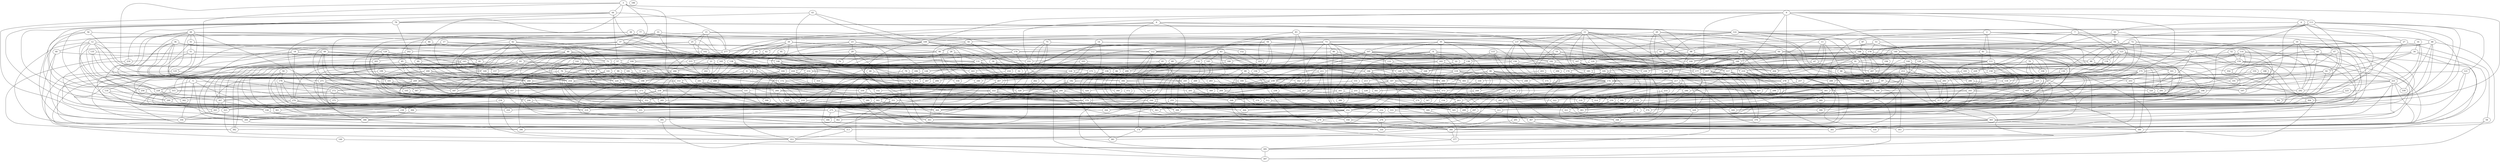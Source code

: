 strict graph "gnp_random_graph(400,0.015)" {
0;
1;
2;
3;
4;
5;
6;
7;
8;
9;
10;
11;
12;
13;
14;
15;
16;
17;
18;
19;
20;
21;
22;
23;
24;
25;
26;
27;
28;
29;
30;
31;
32;
33;
34;
35;
36;
37;
38;
39;
40;
41;
42;
43;
44;
45;
46;
47;
48;
49;
50;
51;
52;
53;
54;
55;
56;
57;
58;
59;
60;
61;
62;
63;
64;
65;
66;
67;
68;
69;
70;
71;
72;
73;
74;
75;
76;
77;
78;
79;
80;
81;
82;
83;
84;
85;
86;
87;
88;
89;
90;
91;
92;
93;
94;
95;
96;
97;
98;
99;
100;
101;
102;
103;
104;
105;
106;
107;
108;
109;
110;
111;
112;
113;
114;
115;
116;
117;
118;
119;
120;
121;
122;
123;
124;
125;
126;
127;
128;
129;
130;
131;
132;
133;
134;
135;
136;
137;
138;
139;
140;
141;
142;
143;
144;
145;
146;
147;
148;
149;
150;
151;
152;
153;
154;
155;
156;
157;
158;
159;
160;
161;
162;
163;
164;
165;
166;
167;
168;
169;
170;
171;
172;
173;
174;
175;
176;
177;
178;
179;
180;
181;
182;
183;
184;
185;
186;
187;
188;
189;
190;
191;
192;
193;
194;
195;
196;
197;
198;
199;
200;
201;
202;
203;
204;
205;
206;
207;
208;
209;
210;
211;
212;
213;
214;
215;
216;
217;
218;
219;
220;
221;
222;
223;
224;
225;
226;
227;
228;
229;
230;
231;
232;
233;
234;
235;
236;
237;
238;
239;
240;
241;
242;
243;
244;
245;
246;
247;
248;
249;
250;
251;
252;
253;
254;
255;
256;
257;
258;
259;
260;
261;
262;
263;
264;
265;
266;
267;
268;
269;
270;
271;
272;
273;
274;
275;
276;
277;
278;
279;
280;
281;
282;
283;
284;
285;
286;
287;
288;
289;
290;
291;
292;
293;
294;
295;
296;
297;
298;
299;
300;
301;
302;
303;
304;
305;
306;
307;
308;
309;
310;
311;
312;
313;
314;
315;
316;
317;
318;
319;
320;
321;
322;
323;
324;
325;
326;
327;
328;
329;
330;
331;
332;
333;
334;
335;
336;
337;
338;
339;
340;
341;
342;
343;
344;
345;
346;
347;
348;
349;
350;
351;
352;
353;
354;
355;
356;
357;
358;
359;
360;
361;
362;
363;
364;
365;
366;
367;
368;
369;
370;
371;
372;
373;
374;
375;
376;
377;
378;
379;
380;
381;
382;
383;
384;
385;
386;
387;
388;
389;
390;
391;
392;
393;
394;
395;
396;
397;
398;
399;
0 -- 240  [is_available=True, prob="0.794808692614"];
0 -- 358  [is_available=True, prob="0.0218133824962"];
0 -- 271  [is_available=True, prob="0.798830212995"];
1 -- 201  [is_available=True, prob="0.64558582185"];
1 -- 279  [is_available=True, prob="0.438557141359"];
2 -- 288  [is_available=True, prob="0.981390509626"];
2 -- 392  [is_available=True, prob="0.817209939788"];
2 -- 73  [is_available=True, prob="0.371901511238"];
2 -- 111  [is_available=True, prob="0.692819208801"];
2 -- 81  [is_available=True, prob="0.897861365546"];
2 -- 317  [is_available=True, prob="0.713468125554"];
3 -- 37  [is_available=True, prob="0.496713909638"];
3 -- 44  [is_available=True, prob="0.0625056408109"];
3 -- 338  [is_available=True, prob="1.0"];
3 -- 245  [is_available=True, prob="0.512390834211"];
3 -- 345  [is_available=True, prob="0.777712663811"];
3 -- 157  [is_available=True, prob="0.327478332822"];
3 -- 69  [is_available=True, prob="0.413875721484"];
4 -- 55  [is_available=True, prob="0.731881093811"];
4 -- 27  [is_available=True, prob="0.669878632969"];
4 -- 289  [is_available=True, prob="0.490569804737"];
4 -- 190  [is_available=True, prob="0.503058426283"];
4 -- 47  [is_available=True, prob="0.0718467881399"];
5 -- 356  [is_available=True, prob="0.960896922839"];
5 -- 228  [is_available=True, prob="0.616896548302"];
5 -- 309  [is_available=True, prob="0.778321030008"];
5 -- 246  [is_available=True, prob="0.794328524714"];
5 -- 361  [is_available=True, prob="0.356565409929"];
6 -- 169  [is_available=True, prob="0.91607561648"];
6 -- 299  [is_available=True, prob="0.0773139108388"];
6 -- 179  [is_available=True, prob="0.948729728528"];
6 -- 340  [is_available=True, prob="1.0"];
6 -- 277  [is_available=True, prob="1.0"];
6 -- 122  [is_available=True, prob="0.546387349477"];
7 -- 235  [is_available=True, prob="0.864935985801"];
7 -- 229  [is_available=True, prob="0.817320360723"];
7 -- 299  [is_available=True, prob="0.224012751811"];
7 -- 174  [is_available=True, prob="1.0"];
7 -- 48  [is_available=True, prob="0.717847514398"];
7 -- 119  [is_available=True, prob="0.850108364609"];
8 -- 192  [is_available=True, prob="0.1622333092"];
8 -- 295  [is_available=True, prob="0.10511505283"];
8 -- 297  [is_available=True, prob="0.926151618993"];
8 -- 22  [is_available=True, prob="0.668805985235"];
8 -- 151  [is_available=True, prob="1.0"];
8 -- 249  [is_available=True, prob="0.983171248914"];
8 -- 126  [is_available=True, prob="0.804588068648"];
9 -- 128  [is_available=True, prob="1.0"];
9 -- 257  [is_available=True, prob="1.0"];
9 -- 231  [is_available=True, prob="0.660960210509"];
9 -- 109  [is_available=True, prob="1.0"];
9 -- 175  [is_available=True, prob="0.271612045134"];
9 -- 113  [is_available=True, prob="0.584831039406"];
9 -- 117  [is_available=True, prob="1.0"];
9 -- 217  [is_available=True, prob="1.0"];
9 -- 282  [is_available=True, prob="1.0"];
10 -- 65  [is_available=True, prob="0.49848317318"];
10 -- 354  [is_available=True, prob="0.8863637614"];
10 -- 292  [is_available=True, prob="0.776528303521"];
10 -- 197  [is_available=True, prob="0.56287016295"];
10 -- 134  [is_available=True, prob="0.671187096522"];
10 -- 335  [is_available=True, prob="1.0"];
11 -- 98  [is_available=True, prob="0.879317249582"];
11 -- 227  [is_available=True, prob="0.422360695702"];
11 -- 230  [is_available=True, prob="0.992177959535"];
11 -- 137  [is_available=True, prob="0.206921776068"];
11 -- 267  [is_available=True, prob="0.0665722013624"];
11 -- 204  [is_available=True, prob="0.89006834856"];
11 -- 305  [is_available=True, prob="0.510178269582"];
11 -- 233  [is_available=True, prob="0.233194016786"];
11 -- 185  [is_available=True, prob="0.085507483339"];
11 -- 318  [is_available=True, prob="1.0"];
11 -- 319  [is_available=True, prob="0.970380128192"];
12 -- 256  [is_available=True, prob="0.00215612611674"];
12 -- 228  [is_available=True, prob="0.476891193044"];
12 -- 40  [is_available=True, prob="1.0"];
12 -- 108  [is_available=True, prob="0.589506871208"];
12 -- 271  [is_available=True, prob="0.280276326894"];
12 -- 82  [is_available=True, prob="0.0549506375662"];
12 -- 340  [is_available=True, prob="0.448212597094"];
12 -- 313  [is_available=True, prob="0.925399678579"];
13 -- 305  [is_available=True, prob="1.0"];
13 -- 98  [is_available=True, prob="0.871395401129"];
13 -- 67  [is_available=True, prob="0.0912828807438"];
13 -- 284  [is_available=True, prob="0.881768750338"];
13 -- 86  [is_available=True, prob="0.727147393578"];
14 -- 178  [is_available=True, prob="0.83120001048"];
14 -- 334  [is_available=True, prob="1.0"];
14 -- 124  [is_available=True, prob="0.218960939739"];
14 -- 133  [is_available=True, prob="0.897255216313"];
14 -- 182  [is_available=True, prob="0.823421488483"];
15 -- 164  [is_available=True, prob="1.0"];
15 -- 170  [is_available=True, prob="0.340855806455"];
15 -- 50  [is_available=True, prob="0.943948840455"];
15 -- 117  [is_available=True, prob="0.676630021107"];
15 -- 25  [is_available=True, prob="0.054623087585"];
15 -- 341  [is_available=True, prob="1.0"];
16 -- 34  [is_available=True, prob="0.325965157569"];
16 -- 339  [is_available=True, prob="0.366785633753"];
16 -- 140  [is_available=True, prob="1.0"];
16 -- 221  [is_available=True, prob="0.351678428836"];
17 -- 153  [is_available=True, prob="0.386765175053"];
17 -- 18  [is_available=True, prob="1.0"];
17 -- 196  [is_available=True, prob="0.0316234337929"];
17 -- 309  [is_available=True, prob="0.57796495897"];
18 -- 229  [is_available=True, prob="0.558153978697"];
18 -- 270  [is_available=True, prob="1.0"];
18 -- 82  [is_available=True, prob="0.0592228624151"];
18 -- 218  [is_available=True, prob="0.861907363424"];
18 -- 350  [is_available=True, prob="1.0"];
19 -- 192  [is_available=True, prob="1.0"];
19 -- 329  [is_available=True, prob="0.881640133162"];
19 -- 117  [is_available=True, prob="0.861275950818"];
19 -- 119  [is_available=True, prob="0.777293884322"];
19 -- 57  [is_available=True, prob="0.75870613409"];
19 -- 253  [is_available=True, prob="0.551537340269"];
20 -- 100  [is_available=True, prob="0.687139216041"];
20 -- 326  [is_available=True, prob="0.300088247016"];
20 -- 171  [is_available=True, prob="0.977431881065"];
20 -- 333  [is_available=True, prob="1.0"];
20 -- 50  [is_available=True, prob="0.907421404039"];
20 -- 281  [is_available=True, prob="1.0"];
21 -- 163  [is_available=True, prob="0.888336379826"];
21 -- 331  [is_available=True, prob="0.450538182667"];
21 -- 239  [is_available=True, prob="0.795214915248"];
21 -- 369  [is_available=True, prob="0.733190138964"];
21 -- 242  [is_available=True, prob="1.0"];
21 -- 189  [is_available=True, prob="1.0"];
22 -- 147  [is_available=True, prob="0.893494941809"];
22 -- 119  [is_available=True, prob="0.24810523374"];
23 -- 266  [is_available=True, prob="1.0"];
23 -- 164  [is_available=True, prob="1.0"];
23 -- 29  [is_available=True, prob="0.147324355502"];
23 -- 126  [is_available=True, prob="0.30323300208"];
23 -- 263  [is_available=True, prob="0.196886203616"];
24 -- 166  [is_available=True, prob="0.647398649821"];
24 -- 263  [is_available=True, prob="0.962432365897"];
24 -- 71  [is_available=True, prob="0.574867545865"];
24 -- 365  [is_available=True, prob="1.0"];
24 -- 111  [is_available=True, prob="0.362612702668"];
24 -- 177  [is_available=True, prob="0.220285018686"];
24 -- 124  [is_available=True, prob="0.942852834207"];
24 -- 350  [is_available=True, prob="0.18802016535"];
25 -- 202  [is_available=True, prob="1.0"];
25 -- 179  [is_available=True, prob="0.813369475364"];
25 -- 244  [is_available=True, prob="0.0615808133076"];
25 -- 102  [is_available=True, prob="0.283680305121"];
26 -- 352  [is_available=True, prob="0.395385594249"];
26 -- 290  [is_available=True, prob="0.862344126257"];
26 -- 228  [is_available=True, prob="0.0673571353532"];
26 -- 328  [is_available=True, prob="0.310386283522"];
26 -- 209  [is_available=True, prob="0.463495292128"];
26 -- 146  [is_available=True, prob="1.0"];
26 -- 116  [is_available=True, prob="0.643133516"];
26 -- 214  [is_available=True, prob="1.0"];
26 -- 31  [is_available=True, prob="0.245645381405"];
27 -- 64  [is_available=True, prob="0.815396032172"];
27 -- 358  [is_available=True, prob="0.642491004126"];
27 -- 359  [is_available=True, prob="0.334696516237"];
27 -- 58  [is_available=True, prob="0.224610947125"];
27 -- 379  [is_available=True, prob="0.913727619654"];
28 -- 258  [is_available=True, prob="0.252845604483"];
28 -- 131  [is_available=True, prob="1.0"];
28 -- 69  [is_available=True, prob="0.35908750524"];
28 -- 398  [is_available=True, prob="0.630007389902"];
28 -- 210  [is_available=True, prob="0.783712814526"];
28 -- 317  [is_available=True, prob="0.517156798705"];
29 -- 74  [is_available=True, prob="0.715858619981"];
29 -- 300  [is_available=True, prob="0.277781220528"];
29 -- 367  [is_available=True, prob="0.642219891367"];
29 -- 245  [is_available=True, prob="0.243855930299"];
29 -- 143  [is_available=True, prob="0.872336668452"];
30 -- 32  [is_available=True, prob="0.069027814298"];
30 -- 216  [is_available=True, prob="1.0"];
30 -- 173  [is_available=True, prob="1.0"];
30 -- 263  [is_available=True, prob="0.475629037296"];
31 -- 49  [is_available=True, prob="0.0770351005864"];
31 -- 51  [is_available=True, prob="0.531266247709"];
31 -- 187  [is_available=True, prob="0.769842000328"];
33 -- 73  [is_available=True, prob="0.886507103741"];
33 -- 331  [is_available=True, prob="0.122512039746"];
33 -- 252  [is_available=True, prob="1.0"];
33 -- 254  [is_available=True, prob="0.130659187891"];
33 -- 305  [is_available=True, prob="0.393844342446"];
34 -- 67  [is_available=True, prob="1.0"];
34 -- 92  [is_available=True, prob="0.619645609653"];
34 -- 110  [is_available=True, prob="0.734126924666"];
34 -- 393  [is_available=True, prob="0.132548644594"];
34 -- 316  [is_available=True, prob="0.554446201641"];
35 -- 170  [is_available=True, prob="0.51246501768"];
35 -- 107  [is_available=True, prob="0.923817993288"];
35 -- 177  [is_available=True, prob="0.902218765077"];
35 -- 147  [is_available=True, prob="0.62965809577"];
35 -- 277  [is_available=True, prob="0.797459560087"];
35 -- 183  [is_available=True, prob="1.0"];
35 -- 379  [is_available=True, prob="0.153815381527"];
35 -- 156  [is_available=True, prob="0.420197179745"];
35 -- 287  [is_available=True, prob="0.651087881184"];
36 -- 129  [is_available=True, prob="0.687475222464"];
36 -- 324  [is_available=True, prob="0.951170628778"];
36 -- 101  [is_available=True, prob="1.0"];
36 -- 231  [is_available=True, prob="1.0"];
36 -- 264  [is_available=True, prob="0.301449131537"];
36 -- 71  [is_available=True, prob="0.766086796364"];
36 -- 340  [is_available=True, prob="0.0566341837807"];
36 -- 375  [is_available=True, prob="0.239638521347"];
36 -- 189  [is_available=True, prob="0.491505509741"];
37 -- 66  [is_available=True, prob="0.31013538501"];
37 -- 327  [is_available=True, prob="0.709440530917"];
37 -- 112  [is_available=True, prob="0.122608037565"];
37 -- 211  [is_available=True, prob="0.869002589507"];
37 -- 187  [is_available=True, prob="0.408076413053"];
37 -- 254  [is_available=True, prob="0.635447042392"];
38 -- 359  [is_available=True, prob="1.0"];
38 -- 307  [is_available=True, prob="0.994905968883"];
38 -- 100  [is_available=True, prob="0.521917984363"];
38 -- 109  [is_available=True, prob="0.137564081206"];
38 -- 277  [is_available=True, prob="1.0"];
39 -- 45  [is_available=True, prob="0.074957107824"];
39 -- 270  [is_available=True, prob="0.229855127896"];
39 -- 303  [is_available=True, prob="0.723215812367"];
39 -- 373  [is_available=True, prob="0.923109361073"];
39 -- 152  [is_available=True, prob="0.858779450836"];
39 -- 90  [is_available=True, prob="0.506895778976"];
39 -- 62  [is_available=True, prob="1.0"];
40 -- 356  [is_available=True, prob="0.20195164765"];
40 -- 396  [is_available=True, prob="0.214344331404"];
40 -- 143  [is_available=True, prob="0.095467866214"];
41 -- 66  [is_available=True, prob="0.556756798571"];
41 -- 91  [is_available=True, prob="0.694627908265"];
41 -- 100  [is_available=True, prob="0.641176537545"];
41 -- 158  [is_available=True, prob="1.0"];
42 -- 64  [is_available=True, prob="1.0"];
42 -- 271  [is_available=True, prob="0.68076448759"];
42 -- 82  [is_available=True, prob="0.581334597468"];
42 -- 378  [is_available=True, prob="0.208994621001"];
42 -- 284  [is_available=True, prob="0.00849514838451"];
42 -- 126  [is_available=True, prob="0.759293989993"];
43 -- 222  [is_available=True, prob="0.691182872015"];
43 -- 109  [is_available=True, prob="1.0"];
43 -- 78  [is_available=True, prob="0.944812009434"];
43 -- 119  [is_available=True, prob="0.363402096393"];
44 -- 299  [is_available=True, prob="0.760774280225"];
44 -- 78  [is_available=True, prob="1.0"];
44 -- 277  [is_available=True, prob="0.617679002864"];
44 -- 57  [is_available=True, prob="0.716180185751"];
44 -- 218  [is_available=True, prob="0.660843161784"];
44 -- 309  [is_available=True, prob="0.82896007209"];
45 -- 67  [is_available=True, prob="0.828162536971"];
45 -- 388  [is_available=True, prob="0.902655654636"];
45 -- 104  [is_available=True, prob="0.893073204708"];
45 -- 207  [is_available=True, prob="0.339550334604"];
45 -- 209  [is_available=True, prob="0.623120262624"];
45 -- 355  [is_available=True, prob="0.642106875847"];
46 -- 192  [is_available=True, prob="1.0"];
46 -- 323  [is_available=True, prob="0.431824646572"];
46 -- 388  [is_available=True, prob="0.725896260499"];
46 -- 230  [is_available=True, prob="1.0"];
46 -- 295  [is_available=True, prob="0.112085981539"];
46 -- 71  [is_available=True, prob="1.0"];
46 -- 142  [is_available=True, prob="1.0"];
46 -- 307  [is_available=True, prob="0.235618767723"];
46 -- 302  [is_available=True, prob="0.229407546822"];
46 -- 93  [is_available=True, prob="0.406063064347"];
47 -- 92  [is_available=True, prob="0.326647023493"];
47 -- 378  [is_available=True, prob="0.0153397305876"];
47 -- 131  [is_available=True, prob="1.0"];
47 -- 394  [is_available=True, prob="0.311590445197"];
48 -- 64  [is_available=True, prob="1.0"];
48 -- 225  [is_available=True, prob="0.638332518356"];
48 -- 386  [is_available=True, prob="0.367887058491"];
48 -- 232  [is_available=True, prob="0.863256745984"];
48 -- 392  [is_available=True, prob="0.176701462182"];
48 -- 249  [is_available=True, prob="0.021358651511"];
49 -- 101  [is_available=True, prob="0.0809569156853"];
49 -- 167  [is_available=True, prob="1.0"];
49 -- 169  [is_available=True, prob="0.816862104396"];
49 -- 177  [is_available=True, prob="0.324834430539"];
49 -- 371  [is_available=True, prob="1.0"];
49 -- 281  [is_available=True, prob="0.640304253337"];
49 -- 314  [is_available=True, prob="1.0"];
49 -- 315  [is_available=True, prob="0.957755773082"];
50 -- 328  [is_available=True, prob="1.0"];
50 -- 279  [is_available=True, prob="1.0"];
50 -- 90  [is_available=True, prob="0.0755357810644"];
50 -- 319  [is_available=True, prob="0.0698004461614"];
51 -- 71  [is_available=True, prob="1.0"];
51 -- 296  [is_available=True, prob="1.0"];
51 -- 169  [is_available=True, prob="0.642351032475"];
51 -- 125  [is_available=True, prob="0.702440306751"];
51 -- 221  [is_available=True, prob="0.709905230916"];
51 -- 382  [is_available=True, prob="0.318994025161"];
52 -- 352  [is_available=True, prob="1.0"];
52 -- 210  [is_available=True, prob="0.998655617424"];
52 -- 159  [is_available=True, prob="0.786408435135"];
53 -- 320  [is_available=True, prob="1.0"];
53 -- 291  [is_available=True, prob="1.0"];
53 -- 196  [is_available=True, prob="1.0"];
53 -- 363  [is_available=True, prob="1.0"];
53 -- 112  [is_available=True, prob="0.801800238483"];
53 -- 178  [is_available=True, prob="0.469044082905"];
54 -- 112  [is_available=True, prob="0.221252780113"];
54 -- 216  [is_available=True, prob="1.0"];
54 -- 354  [is_available=True, prob="0.993473498015"];
54 -- 228  [is_available=True, prob="0.759433724601"];
54 -- 182  [is_available=True, prob="0.786800436784"];
55 -- 229  [is_available=True, prob="0.17476603184"];
55 -- 94  [is_available=True, prob="1.0"];
55 -- 293  [is_available=True, prob="0.817812541313"];
56 -- 137  [is_available=True, prob="0.717126082993"];
56 -- 307  [is_available=True, prob="0.571270808923"];
56 -- 268  [is_available=True, prob="0.868331410387"];
56 -- 356  [is_available=True, prob="1.0"];
57 -- 224  [is_available=True, prob="1.0"];
57 -- 230  [is_available=True, prob="0.966453154755"];
57 -- 76  [is_available=True, prob="0.137797226446"];
57 -- 369  [is_available=True, prob="0.146030077954"];
57 -- 344  [is_available=True, prob="0.669443738812"];
58 -- 393  [is_available=True, prob="1.0"];
58 -- 397  [is_available=True, prob="0.829171467702"];
59 -- 176  [is_available=True, prob="0.695115916801"];
59 -- 363  [is_available=True, prob="0.406111749814"];
59 -- 343  [is_available=True, prob="0.707894285919"];
60 -- 299  [is_available=True, prob="0.108914039805"];
60 -- 66  [is_available=True, prob="1.0"];
60 -- 147  [is_available=True, prob="1.0"];
60 -- 163  [is_available=True, prob="0.374644788783"];
60 -- 337  [is_available=True, prob="0.0400823435874"];
61 -- 312  [is_available=True, prob="0.992666419464"];
61 -- 337  [is_available=True, prob="1.0"];
61 -- 164  [is_available=True, prob="0.845238138008"];
61 -- 141  [is_available=True, prob="0.285212796617"];
61 -- 367  [is_available=True, prob="1.0"];
62 -- 266  [is_available=True, prob="0.00779947001722"];
62 -- 215  [is_available=True, prob="0.241579869187"];
63 -- 132  [is_available=True, prob="0.526212348569"];
63 -- 305  [is_available=True, prob="0.33383063571"];
63 -- 196  [is_available=True, prob="0.913253995943"];
63 -- 175  [is_available=True, prob="0.166891183415"];
63 -- 145  [is_available=True, prob="0.503048738707"];
63 -- 245  [is_available=True, prob="0.958983338812"];
63 -- 89  [is_available=True, prob="1.0"];
64 -- 192  [is_available=True, prob="1.0"];
64 -- 336  [is_available=True, prob="0.1965751088"];
64 -- 100  [is_available=True, prob="1.0"];
64 -- 136  [is_available=True, prob="0.877127832557"];
64 -- 204  [is_available=True, prob="0.148408520093"];
64 -- 118  [is_available=True, prob="0.920850011002"];
65 -- 390  [is_available=True, prob="0.709492932938"];
65 -- 301  [is_available=True, prob="0.321099896063"];
65 -- 351  [is_available=True, prob="1.0"];
65 -- 91  [is_available=True, prob="0.592003010613"];
65 -- 383  [is_available=True, prob="0.985862707203"];
66 -- 324  [is_available=True, prob="0.507085585709"];
67 -- 204  [is_available=True, prob="1.0"];
67 -- 86  [is_available=True, prob="0.127072914098"];
68 -- 306  [is_available=True, prob="0.668452463696"];
68 -- 362  [is_available=True, prob="0.859889780317"];
69 -- 328  [is_available=True, prob="0.419798373392"];
69 -- 190  [is_available=True, prob="0.889548350036"];
70 -- 197  [is_available=True, prob="0.542140019503"];
70 -- 336  [is_available=True, prob="0.0046922869752"];
70 -- 210  [is_available=True, prob="0.435738305478"];
70 -- 147  [is_available=True, prob="0.8693110542"];
70 -- 276  [is_available=True, prob="1.0"];
70 -- 311  [is_available=True, prob="0.83263371457"];
71 -- 141  [is_available=True, prob="0.387873925633"];
71 -- 338  [is_available=True, prob="0.80945481102"];
71 -- 148  [is_available=True, prob="0.378388538918"];
71 -- 245  [is_available=True, prob="0.957131504808"];
72 -- 292  [is_available=True, prob="0.908479866243"];
72 -- 230  [is_available=True, prob="1.0"];
72 -- 367  [is_available=True, prob="0.120112213399"];
72 -- 211  [is_available=True, prob="1.0"];
72 -- 278  [is_available=True, prob="0.637364920116"];
72 -- 88  [is_available=True, prob="1.0"];
72 -- 127  [is_available=True, prob="1.0"];
73 -- 133  [is_available=True, prob="0.987551868115"];
73 -- 166  [is_available=True, prob="0.48796979204"];
73 -- 289  [is_available=True, prob="0.395562475568"];
73 -- 80  [is_available=True, prob="0.864018753253"];
73 -- 371  [is_available=True, prob="1.0"];
73 -- 277  [is_available=True, prob="0.779781722574"];
73 -- 184  [is_available=True, prob="0.771279032786"];
73 -- 358  [is_available=True, prob="0.798836689234"];
73 -- 285  [is_available=True, prob="1.0"];
75 -- 231  [is_available=True, prob="0.530571328057"];
75 -- 334  [is_available=True, prob="1.0"];
75 -- 305  [is_available=True, prob="1.0"];
75 -- 338  [is_available=True, prob="0.916700811894"];
75 -- 90  [is_available=True, prob="0.468994053758"];
75 -- 126  [is_available=True, prob="0.948472157745"];
76 -- 187  [is_available=True, prob="0.78063209363"];
76 -- 198  [is_available=True, prob="0.378842531636"];
76 -- 110  [is_available=True, prob="0.908290383397"];
76 -- 238  [is_available=True, prob="0.148657438448"];
77 -- 134  [is_available=True, prob="0.919828755881"];
77 -- 392  [is_available=True, prob="0.0358624772321"];
77 -- 137  [is_available=True, prob="1.0"];
77 -- 209  [is_available=True, prob="1.0"];
77 -- 85  [is_available=True, prob="0.242196117982"];
77 -- 220  [is_available=True, prob="1.0"];
78 -- 256  [is_available=True, prob="0.703080006638"];
78 -- 98  [is_available=True, prob="1.0"];
78 -- 388  [is_available=True, prob="0.0525776545477"];
78 -- 202  [is_available=True, prob="0.62247625722"];
78 -- 290  [is_available=True, prob="1.0"];
78 -- 311  [is_available=True, prob="0.744856610459"];
78 -- 122  [is_available=True, prob="1.0"];
79 -- 248  [is_available=True, prob="0.867869176684"];
79 -- 147  [is_available=True, prob="1.0"];
79 -- 219  [is_available=True, prob="1.0"];
79 -- 295  [is_available=True, prob="0.303671342305"];
80 -- 368  [is_available=True, prob="0.945799421858"];
80 -- 146  [is_available=True, prob="1.0"];
80 -- 394  [is_available=True, prob="0.3964817502"];
80 -- 367  [is_available=True, prob="0.603682628414"];
81 -- 88  [is_available=True, prob="0.517185057948"];
81 -- 269  [is_available=True, prob="0.905391603348"];
81 -- 126  [is_available=True, prob="0.826991975012"];
81 -- 399  [is_available=True, prob="0.135109759102"];
82 -- 195  [is_available=True, prob="0.883671952117"];
82 -- 307  [is_available=True, prob="1.0"];
82 -- 284  [is_available=True, prob="1.0"];
82 -- 254  [is_available=True, prob="1.0"];
83 -- 394  [is_available=True, prob="1.0"];
83 -- 204  [is_available=True, prob="1.0"];
83 -- 109  [is_available=True, prob="1.0"];
83 -- 207  [is_available=True, prob="0.941667214158"];
83 -- 150  [is_available=True, prob="0.494733339989"];
83 -- 346  [is_available=True, prob="0.861282820308"];
84 -- 277  [is_available=True, prob="0.327825870423"];
84 -- 238  [is_available=True, prob="1.0"];
85 -- 268  [is_available=True, prob="0.643450302067"];
85 -- 369  [is_available=True, prob="1.0"];
85 -- 370  [is_available=True, prob="0.729423611033"];
85 -- 341  [is_available=True, prob="0.901959358923"];
85 -- 184  [is_available=True, prob="0.724137869974"];
86 -- 97  [is_available=True, prob="0.469187563883"];
86 -- 367  [is_available=True, prob="0.625065914117"];
86 -- 244  [is_available=True, prob="0.94426535895"];
86 -- 281  [is_available=True, prob="0.878391041091"];
86 -- 253  [is_available=True, prob="1.0"];
87 -- 360  [is_available=True, prob="0.769514014221"];
87 -- 106  [is_available=True, prob="0.163846212671"];
88 -- 314  [is_available=True, prob="1.0"];
88 -- 354  [is_available=True, prob="1.0"];
88 -- 230  [is_available=True, prob="0.62821135542"];
89 -- 369  [is_available=True, prob="0.476992486187"];
89 -- 162  [is_available=True, prob="0.869135385384"];
89 -- 364  [is_available=True, prob="0.435834971079"];
89 -- 341  [is_available=True, prob="0.688340503967"];
90 -- 391  [is_available=True, prob="1.0"];
90 -- 198  [is_available=True, prob="0.687067118367"];
90 -- 167  [is_available=True, prob="0.401892957007"];
90 -- 265  [is_available=True, prob="1.0"];
90 -- 222  [is_available=True, prob="0.626054583048"];
91 -- 326  [is_available=True, prob="0.386985235945"];
91 -- 353  [is_available=True, prob="0.551208598258"];
91 -- 365  [is_available=True, prob="1.0"];
91 -- 309  [is_available=True, prob="0.809004838643"];
91 -- 185  [is_available=True, prob="0.138550883238"];
91 -- 249  [is_available=True, prob="0.306135471085"];
91 -- 348  [is_available=True, prob="0.3022996069"];
92 -- 191  [is_available=True, prob="0.116578723136"];
92 -- 308  [is_available=True, prob="0.809935645767"];
92 -- 118  [is_available=True, prob="1.0"];
93 -- 393  [is_available=True, prob="1.0"];
93 -- 289  [is_available=True, prob="0.417138897385"];
93 -- 169  [is_available=True, prob="1.0"];
93 -- 306  [is_available=True, prob="0.45829635703"];
93 -- 382  [is_available=True, prob="0.0148297910111"];
93 -- 361  [is_available=True, prob="0.741527878156"];
93 -- 378  [is_available=True, prob="1.0"];
93 -- 124  [is_available=True, prob="0.863307986667"];
93 -- 126  [is_available=True, prob="1.0"];
94 -- 100  [is_available=True, prob="1.0"];
94 -- 388  [is_available=True, prob="0.866851312995"];
94 -- 178  [is_available=True, prob="0.845899570876"];
94 -- 345  [is_available=True, prob="0.405947943508"];
94 -- 158  [is_available=True, prob="0.489941456324"];
95 -- 165  [is_available=True, prob="0.88496890858"];
95 -- 293  [is_available=True, prob="0.0731100581902"];
96 -- 162  [is_available=True, prob="0.49354503323"];
96 -- 295  [is_available=True, prob="0.556054129779"];
96 -- 298  [is_available=True, prob="0.800481844452"];
96 -- 171  [is_available=True, prob="0.284942649583"];
96 -- 370  [is_available=True, prob="0.99704081222"];
96 -- 174  [is_available=True, prob="0.0435750775003"];
96 -- 274  [is_available=True, prob="0.907051038524"];
96 -- 252  [is_available=True, prob="1.0"];
96 -- 383  [is_available=True, prob="0.773056018966"];
97 -- 369  [is_available=True, prob="1.0"];
97 -- 250  [is_available=True, prob="1.0"];
97 -- 187  [is_available=True, prob="0.0740244537694"];
97 -- 197  [is_available=True, prob="0.0653985578649"];
98 -- 166  [is_available=True, prob="0.727725092178"];
98 -- 120  [is_available=True, prob="1.0"];
98 -- 217  [is_available=True, prob="1.0"];
99 -- 335  [is_available=True, prob="1.0"];
99 -- 371  [is_available=True, prob="0.0792780764942"];
99 -- 258  [is_available=True, prob="0.363339311359"];
99 -- 267  [is_available=True, prob="1.0"];
99 -- 207  [is_available=True, prob="0.496726035134"];
100 -- 322  [is_available=True, prob="0.338024478936"];
101 -- 251  [is_available=True, prob="0.146820238314"];
101 -- 387  [is_available=True, prob="1.0"];
101 -- 105  [is_available=True, prob="0.92085012917"];
102 -- 136  [is_available=True, prob="1.0"];
102 -- 131  [is_available=True, prob="0.518316865001"];
102 -- 259  [is_available=True, prob="0.895766080194"];
103 -- 288  [is_available=True, prob="0.937923631295"];
103 -- 307  [is_available=True, prob="0.554364704349"];
103 -- 139  [is_available=True, prob="0.953617381148"];
103 -- 108  [is_available=True, prob="1.0"];
103 -- 369  [is_available=True, prob="1.0"];
104 -- 258  [is_available=True, prob="0.29286633064"];
104 -- 204  [is_available=True, prob="0.101199063441"];
104 -- 275  [is_available=True, prob="0.916202047354"];
104 -- 279  [is_available=True, prob="1.0"];
104 -- 222  [is_available=True, prob="1.0"];
105 -- 259  [is_available=True, prob="0.28853869918"];
106 -- 166  [is_available=True, prob="1.0"];
106 -- 167  [is_available=True, prob="0.428734429524"];
106 -- 266  [is_available=True, prob="0.414938112649"];
106 -- 111  [is_available=True, prob="0.435398183823"];
106 -- 148  [is_available=True, prob="1.0"];
106 -- 245  [is_available=True, prob="0.709216116076"];
106 -- 246  [is_available=True, prob="0.781991554447"];
106 -- 287  [is_available=True, prob="1.0"];
107 -- 160  [is_available=True, prob="0.0769583361244"];
107 -- 261  [is_available=True, prob="0.797661867055"];
107 -- 168  [is_available=True, prob="1.0"];
107 -- 210  [is_available=True, prob="0.853646473789"];
107 -- 342  [is_available=True, prob="0.678305720416"];
107 -- 119  [is_available=True, prob="0.881462926961"];
107 -- 156  [is_available=True, prob="1.0"];
107 -- 357  [is_available=True, prob="0.30231777863"];
108 -- 198  [is_available=True, prob="0.397745635424"];
108 -- 337  [is_available=True, prob="1.0"];
108 -- 272  [is_available=True, prob="0.215576212004"];
108 -- 305  [is_available=True, prob="0.382120814916"];
108 -- 118  [is_available=True, prob="0.176327055285"];
109 -- 179  [is_available=True, prob="0.127250859689"];
109 -- 172  [is_available=True, prob="0.484709881457"];
109 -- 366  [is_available=True, prob="0.554476175389"];
109 -- 112  [is_available=True, prob="0.769266749786"];
109 -- 216  [is_available=True, prob="1.0"];
109 -- 157  [is_available=True, prob="0.215523386056"];
110 -- 364  [is_available=True, prob="1.0"];
110 -- 154  [is_available=True, prob="1.0"];
110 -- 285  [is_available=True, prob="0.701536636789"];
111 -- 263  [is_available=True, prob="0.659483551331"];
111 -- 232  [is_available=True, prob="0.912177238764"];
111 -- 204  [is_available=True, prob="0.920042707184"];
111 -- 368  [is_available=True, prob="1.0"];
111 -- 296  [is_available=True, prob="1.0"];
111 -- 350  [is_available=True, prob="0.788299126514"];
111 -- 377  [is_available=True, prob="0.98663590182"];
111 -- 158  [is_available=True, prob="0.549346071915"];
112 -- 131  [is_available=True, prob="0.536745797239"];
112 -- 365  [is_available=True, prob="0.383952545903"];
112 -- 179  [is_available=True, prob="0.223420821544"];
112 -- 244  [is_available=True, prob="1.0"];
112 -- 281  [is_available=True, prob="1.0"];
112 -- 185  [is_available=True, prob="1.0"];
113 -- 130  [is_available=True, prob="1.0"];
113 -- 392  [is_available=True, prob="1.0"];
113 -- 304  [is_available=True, prob="0.188313851763"];
113 -- 177  [is_available=True, prob="0.843058202676"];
113 -- 373  [is_available=True, prob="0.6521325108"];
113 -- 121  [is_available=True, prob="1.0"];
113 -- 122  [is_available=True, prob="0.840011437199"];
113 -- 127  [is_available=True, prob="1.0"];
114 -- 288  [is_available=True, prob="0.128150219413"];
114 -- 385  [is_available=True, prob="1.0"];
114 -- 259  [is_available=True, prob="0.10906821526"];
114 -- 195  [is_available=True, prob="0.0851444141278"];
114 -- 147  [is_available=True, prob="0.459352012062"];
114 -- 377  [is_available=True, prob="1.0"];
114 -- 159  [is_available=True, prob="1.0"];
115 -- 128  [is_available=True, prob="0.97327717372"];
115 -- 136  [is_available=True, prob="1.0"];
115 -- 297  [is_available=True, prob="0.824530966387"];
115 -- 289  [is_available=True, prob="0.433895464721"];
116 -- 232  [is_available=True, prob="1.0"];
116 -- 352  [is_available=True, prob="1.0"];
116 -- 350  [is_available=True, prob="0.0636965158508"];
117 -- 326  [is_available=True, prob="0.951466879444"];
117 -- 327  [is_available=True, prob="0.387464727836"];
117 -- 350  [is_available=True, prob="0.975242231636"];
117 -- 376  [is_available=True, prob="0.493380692561"];
117 -- 314  [is_available=True, prob="1.0"];
117 -- 284  [is_available=True, prob="1.0"];
117 -- 318  [is_available=True, prob="0.668465743456"];
118 -- 341  [is_available=True, prob="0.246972950799"];
119 -- 324  [is_available=True, prob="0.150705905971"];
119 -- 278  [is_available=True, prob="0.0183090933744"];
119 -- 373  [is_available=True, prob="0.0942555392906"];
119 -- 250  [is_available=True, prob="0.344328377897"];
119 -- 316  [is_available=True, prob="0.559121641581"];
119 -- 349  [is_available=True, prob="0.394289671696"];
120 -- 189  [is_available=True, prob="0.268071121352"];
120 -- 383  [is_available=True, prob="0.979283511383"];
121 -- 385  [is_available=True, prob="0.227070505334"];
121 -- 306  [is_available=True, prob="0.576392417024"];
121 -- 329  [is_available=True, prob="0.819683389939"];
122 -- 161  [is_available=True, prob="0.124533256702"];
122 -- 167  [is_available=True, prob="0.902074959935"];
122 -- 137  [is_available=True, prob="0.448280998476"];
122 -- 279  [is_available=True, prob="0.578578025308"];
122 -- 348  [is_available=True, prob="0.537067925784"];
122 -- 317  [is_available=True, prob="0.182812504992"];
122 -- 223  [is_available=True, prob="0.741198563458"];
123 -- 161  [is_available=True, prob="0.600622087477"];
123 -- 134  [is_available=True, prob="0.669873932993"];
123 -- 330  [is_available=True, prob="1.0"];
123 -- 304  [is_available=True, prob="0.128088871376"];
123 -- 312  [is_available=True, prob="0.267290372977"];
123 -- 287  [is_available=True, prob="1.0"];
124 -- 262  [is_available=True, prob="0.509096343092"];
124 -- 264  [is_available=True, prob="1.0"];
124 -- 213  [is_available=True, prob="0.922015948961"];
124 -- 374  [is_available=True, prob="0.274040448122"];
124 -- 153  [is_available=True, prob="0.345779782957"];
124 -- 187  [is_available=True, prob="0.456021103089"];
125 -- 220  [is_available=True, prob="0.936534952337"];
125 -- 149  [is_available=True, prob="1.0"];
126 -- 385  [is_available=True, prob="0.901836389927"];
126 -- 378  [is_available=True, prob="0.431060150195"];
127 -- 292  [is_available=True, prob="1.0"];
127 -- 133  [is_available=True, prob="0.968714092685"];
127 -- 394  [is_available=True, prob="0.260045324383"];
127 -- 175  [is_available=True, prob="0.943597420314"];
127 -- 183  [is_available=True, prob="0.658071623126"];
127 -- 317  [is_available=True, prob="0.514679833911"];
128 -- 177  [is_available=True, prob="0.455986030353"];
128 -- 395  [is_available=True, prob="0.375122281496"];
128 -- 174  [is_available=True, prob="1.0"];
128 -- 305  [is_available=True, prob="0.103146342893"];
128 -- 341  [is_available=True, prob="0.347359367193"];
128 -- 190  [is_available=True, prob="1.0"];
129 -- 131  [is_available=True, prob="0.439053783192"];
129 -- 265  [is_available=True, prob="0.145606969793"];
129 -- 332  [is_available=True, prob="0.904504129106"];
129 -- 174  [is_available=True, prob="1.0"];
129 -- 311  [is_available=True, prob="0.628146675412"];
130 -- 359  [is_available=True, prob="0.254315192132"];
130 -- 220  [is_available=True, prob="0.910182106834"];
130 -- 305  [is_available=True, prob="0.803357808227"];
131 -- 260  [is_available=True, prob="0.436300248805"];
131 -- 229  [is_available=True, prob="0.627424807017"];
131 -- 327  [is_available=True, prob="0.0588401611047"];
131 -- 139  [is_available=True, prob="0.476657380585"];
131 -- 371  [is_available=True, prob="0.660135629793"];
131 -- 373  [is_available=True, prob="0.303896616321"];
131 -- 247  [is_available=True, prob="0.919059630748"];
131 -- 313  [is_available=True, prob="0.998967048784"];
132 -- 370  [is_available=True, prob="1.0"];
132 -- 378  [is_available=True, prob="1.0"];
132 -- 252  [is_available=True, prob="0.0633555140889"];
132 -- 157  [is_available=True, prob="1.0"];
133 -- 168  [is_available=True, prob="0.136659714159"];
133 -- 263  [is_available=True, prob="0.234989243542"];
134 -- 227  [is_available=True, prob="0.639048436081"];
134 -- 294  [is_available=True, prob="0.504871971297"];
134 -- 371  [is_available=True, prob="1.0"];
134 -- 248  [is_available=True, prob="0.0180712521874"];
134 -- 315  [is_available=True, prob="0.224279009296"];
135 -- 315  [is_available=True, prob="1.0"];
135 -- 228  [is_available=True, prob="1.0"];
135 -- 183  [is_available=True, prob="0.153259470796"];
136 -- 168  [is_available=True, prob="0.52818070435"];
136 -- 139  [is_available=True, prob="0.903723153746"];
136 -- 249  [is_available=True, prob="0.222535132166"];
137 -- 203  [is_available=True, prob="0.962605194527"];
137 -- 140  [is_available=True, prob="0.819610771551"];
137 -- 347  [is_available=True, prob="0.419948650989"];
137 -- 251  [is_available=True, prob="1.0"];
138 -- 353  [is_available=True, prob="0.768286915101"];
138 -- 301  [is_available=True, prob="0.368072690622"];
138 -- 208  [is_available=True, prob="1.0"];
138 -- 214  [is_available=True, prob="1.0"];
138 -- 280  [is_available=True, prob="0.883475881454"];
138 -- 219  [is_available=True, prob="0.971638722478"];
139 -- 160  [is_available=True, prob="1.0"];
139 -- 379  [is_available=True, prob="1.0"];
139 -- 381  [is_available=True, prob="1.0"];
139 -- 254  [is_available=True, prob="0.838337652501"];
140 -- 144  [is_available=True, prob="1.0"];
140 -- 386  [is_available=True, prob="0.864947571664"];
140 -- 326  [is_available=True, prob="1.0"];
140 -- 231  [is_available=True, prob="0.730994639073"];
140 -- 305  [is_available=True, prob="0.271495742676"];
140 -- 222  [is_available=True, prob="0.135953047039"];
141 -- 355  [is_available=True, prob="0.0609051652201"];
141 -- 330  [is_available=True, prob="0.721207396636"];
141 -- 295  [is_available=True, prob="0.21615987454"];
141 -- 172  [is_available=True, prob="0.496765674481"];
141 -- 209  [is_available=True, prob="0.85171336332"];
141 -- 273  [is_available=True, prob="0.528733163269"];
141 -- 147  [is_available=True, prob="0.919871305098"];
141 -- 220  [is_available=True, prob="0.231406876793"];
142 -- 219  [is_available=True, prob="0.939521336395"];
142 -- 220  [is_available=True, prob="0.763574646833"];
142 -- 181  [is_available=True, prob="0.805053483797"];
143 -- 224  [is_available=True, prob="0.916962510221"];
143 -- 329  [is_available=True, prob="1.0"];
143 -- 266  [is_available=True, prob="1.0"];
143 -- 157  [is_available=True, prob="0.67734032567"];
143 -- 200  [is_available=True, prob="1.0"];
143 -- 189  [is_available=True, prob="0.801271861492"];
144 -- 367  [is_available=True, prob="0.517095588448"];
144 -- 179  [is_available=True, prob="0.0747089715441"];
144 -- 212  [is_available=True, prob="0.745703951282"];
144 -- 251  [is_available=True, prob="0.0122934098549"];
144 -- 286  [is_available=True, prob="0.158284525392"];
145 -- 224  [is_available=True, prob="0.0726985054085"];
145 -- 239  [is_available=True, prob="0.47248710104"];
145 -- 255  [is_available=True, prob="1.0"];
145 -- 399  [is_available=True, prob="0.981145838171"];
146 -- 389  [is_available=True, prob="0.393352905606"];
146 -- 299  [is_available=True, prob="0.484948034014"];
146 -- 177  [is_available=True, prob="0.487283475217"];
146 -- 274  [is_available=True, prob="1.0"];
146 -- 243  [is_available=True, prob="1.0"];
146 -- 310  [is_available=True, prob="1.0"];
146 -- 282  [is_available=True, prob="0.165398425321"];
147 -- 385  [is_available=True, prob="1.0"];
147 -- 292  [is_available=True, prob="0.533709339477"];
147 -- 261  [is_available=True, prob="0.804659123566"];
147 -- 366  [is_available=True, prob="0.403894464775"];
147 -- 207  [is_available=True, prob="0.71831167473"];
148 -- 217  [is_available=True, prob="0.390522873749"];
148 -- 373  [is_available=True, prob="0.224387924795"];
149 -- 395  [is_available=True, prob="0.995289754808"];
150 -- 160  [is_available=True, prob="0.00587956586801"];
150 -- 366  [is_available=True, prob="0.964397943999"];
151 -- 361  [is_available=True, prob="0.995373185519"];
151 -- 389  [is_available=True, prob="0.993498627643"];
152 -- 223  [is_available=True, prob="0.23884311497"];
153 -- 284  [is_available=True, prob="0.0547536999189"];
153 -- 363  [is_available=True, prob="1.0"];
153 -- 399  [is_available=True, prob="1.0"];
153 -- 375  [is_available=True, prob="1.0"];
154 -- 363  [is_available=True, prob="0.0694467756531"];
155 -- 368  [is_available=True, prob="0.961301810296"];
155 -- 393  [is_available=True, prob="0.0992879254792"];
155 -- 278  [is_available=True, prob="0.766344095385"];
156 -- 196  [is_available=True, prob="0.887380224138"];
156 -- 393  [is_available=True, prob="1.0"];
156 -- 287  [is_available=True, prob="1.0"];
156 -- 383  [is_available=True, prob="1.0"];
157 -- 187  [is_available=True, prob="0.423253625396"];
158 -- 289  [is_available=True, prob="0.303994354"];
158 -- 198  [is_available=True, prob="0.231471978337"];
158 -- 237  [is_available=True, prob="0.311785513471"];
158 -- 238  [is_available=True, prob="0.590459879654"];
158 -- 365  [is_available=True, prob="0.875301524281"];
159 -- 197  [is_available=True, prob="0.352160952384"];
159 -- 168  [is_available=True, prob="0.958236801427"];
159 -- 267  [is_available=True, prob="1.0"];
159 -- 367  [is_available=True, prob="0.428835845757"];
159 -- 243  [is_available=True, prob="0.426017841406"];
159 -- 221  [is_available=True, prob="0.76758085185"];
160 -- 205  [is_available=True, prob="0.101891843695"];
160 -- 207  [is_available=True, prob="0.179184475779"];
161 -- 320  [is_available=True, prob="0.632788549429"];
161 -- 252  [is_available=True, prob="0.0750421364696"];
161 -- 253  [is_available=True, prob="0.644413247983"];
162 -- 264  [is_available=True, prob="1.0"];
163 -- 306  [is_available=True, prob="1.0"];
164 -- 303  [is_available=True, prob="0.801772210778"];
164 -- 331  [is_available=True, prob="1.0"];
165 -- 396  [is_available=True, prob="0.211353316357"];
165 -- 351  [is_available=True, prob="0.674877375617"];
165 -- 175  [is_available=True, prob="0.877054907339"];
165 -- 356  [is_available=True, prob="0.792990783984"];
166 -- 385  [is_available=True, prob="0.146934427271"];
166 -- 232  [is_available=True, prob="0.104560486965"];
166 -- 332  [is_available=True, prob="0.0656033981825"];
166 -- 264  [is_available=True, prob="0.287121847994"];
166 -- 179  [is_available=True, prob="0.583357813603"];
167 -- 290  [is_available=True, prob="0.232993964508"];
167 -- 195  [is_available=True, prob="0.917612827744"];
167 -- 395  [is_available=True, prob="0.746725859144"];
167 -- 306  [is_available=True, prob="0.513375828083"];
167 -- 373  [is_available=True, prob="1.0"];
167 -- 246  [is_available=True, prob="0.648405050938"];
168 -- 239  [is_available=True, prob="0.0119572713402"];
168 -- 313  [is_available=True, prob="0.704743030672"];
169 -- 171  [is_available=True, prob="1.0"];
169 -- 388  [is_available=True, prob="0.853062259881"];
169 -- 267  [is_available=True, prob="0.467635600368"];
169 -- 334  [is_available=True, prob="0.516206004566"];
169 -- 318  [is_available=True, prob="0.409987721143"];
170 -- 353  [is_available=True, prob="1.0"];
170 -- 226  [is_available=True, prob="1.0"];
170 -- 332  [is_available=True, prob="1.0"];
170 -- 180  [is_available=True, prob="0.913545336476"];
172 -- 219  [is_available=True, prob="1.0"];
172 -- 261  [is_available=True, prob="0.896169907955"];
173 -- 337  [is_available=True, prob="1.0"];
173 -- 174  [is_available=True, prob="0.0204410495426"];
173 -- 182  [is_available=True, prob="0.318185142078"];
174 -- 329  [is_available=True, prob="0.363986662601"];
174 -- 272  [is_available=True, prob="0.0829478885851"];
174 -- 341  [is_available=True, prob="0.250121892326"];
174 -- 348  [is_available=True, prob="0.437561131656"];
174 -- 383  [is_available=True, prob="0.209891592537"];
175 -- 355  [is_available=True, prob="1.0"];
175 -- 364  [is_available=True, prob="1.0"];
175 -- 337  [is_available=True, prob="0.99200914349"];
175 -- 306  [is_available=True, prob="0.0549357433606"];
175 -- 340  [is_available=True, prob="0.721433279603"];
175 -- 191  [is_available=True, prob="0.155475788962"];
176 -- 272  [is_available=True, prob="0.360685004624"];
176 -- 274  [is_available=True, prob="0.388232527099"];
176 -- 270  [is_available=True, prob="0.317236518233"];
176 -- 319  [is_available=True, prob="0.968037440572"];
177 -- 279  [is_available=True, prob="0.805470441913"];
177 -- 349  [is_available=True, prob="0.378046934972"];
177 -- 254  [is_available=True, prob="0.91350241038"];
178 -- 194  [is_available=True, prob="1.0"];
178 -- 369  [is_available=True, prob="0.962455467953"];
178 -- 180  [is_available=True, prob="1.0"];
179 -- 360  [is_available=True, prob="0.467999009091"];
180 -- 214  [is_available=True, prob="1.0"];
180 -- 263  [is_available=True, prob="1.0"];
181 -- 344  [is_available=True, prob="0.246889273439"];
181 -- 241  [is_available=True, prob="0.91041559716"];
181 -- 260  [is_available=True, prob="0.547611839305"];
182 -- 397  [is_available=True, prob="0.643607253226"];
182 -- 302  [is_available=True, prob="1.0"];
182 -- 205  [is_available=True, prob="0.598320748576"];
183 -- 224  [is_available=True, prob="0.469021812629"];
183 -- 322  [is_available=True, prob="0.609917037743"];
183 -- 393  [is_available=True, prob="1.0"];
183 -- 227  [is_available=True, prob="0.335632379262"];
183 -- 247  [is_available=True, prob="1.0"];
184 -- 323  [is_available=True, prob="0.570648747411"];
184 -- 278  [is_available=True, prob="0.0442310648401"];
185 -- 288  [is_available=True, prob="0.995124019629"];
185 -- 220  [is_available=True, prob="0.801347213669"];
188 -- 374  [is_available=True, prob="0.546251616453"];
188 -- 191  [is_available=True, prob="0.268200627974"];
189 -- 198  [is_available=True, prob="1.0"];
189 -- 250  [is_available=True, prob="0.738114977908"];
190 -- 290  [is_available=True, prob="0.597296950492"];
190 -- 300  [is_available=True, prob="0.477452906793"];
190 -- 333  [is_available=True, prob="0.81188899392"];
190 -- 376  [is_available=True, prob="0.701322787399"];
190 -- 338  [is_available=True, prob="0.537755220616"];
190 -- 344  [is_available=True, prob="1.0"];
191 -- 291  [is_available=True, prob="1.0"];
192 -- 227  [is_available=True, prob="1.0"];
192 -- 260  [is_available=True, prob="0.390451588374"];
192 -- 206  [is_available=True, prob="0.27022849748"];
192 -- 348  [is_available=True, prob="0.91593417152"];
193 -- 394  [is_available=True, prob="0.225959760392"];
193 -- 259  [is_available=True, prob="1.0"];
193 -- 260  [is_available=True, prob="0.594699473579"];
194 -- 287  [is_available=True, prob="0.071097961475"];
195 -- 226  [is_available=True, prob="0.419259422882"];
195 -- 388  [is_available=True, prob="0.79084593707"];
195 -- 207  [is_available=True, prob="0.598068188982"];
195 -- 213  [is_available=True, prob="0.915584453225"];
195 -- 351  [is_available=True, prob="1.0"];
195 -- 245  [is_available=True, prob="0.264147880572"];
196 -- 260  [is_available=True, prob="0.430090745188"];
196 -- 392  [is_available=True, prob="0.537865259292"];
196 -- 268  [is_available=True, prob="1.0"];
196 -- 343  [is_available=True, prob="0.524817485207"];
196 -- 252  [is_available=True, prob="0.398275870923"];
198 -- 346  [is_available=True, prob="1.0"];
199 -- 382  [is_available=True, prob="1.0"];
199 -- 334  [is_available=True, prob="0.470098117283"];
200 -- 352  [is_available=True, prob="0.212347683302"];
200 -- 324  [is_available=True, prob="0.21214622729"];
200 -- 294  [is_available=True, prob="0.764756069021"];
200 -- 305  [is_available=True, prob="0.753609991836"];
200 -- 342  [is_available=True, prob="1.0"];
200 -- 279  [is_available=True, prob="0.766583917277"];
200 -- 254  [is_available=True, prob="0.33872267333"];
201 -- 366  [is_available=True, prob="0.451820129639"];
202 -- 268  [is_available=True, prob="0.41053351302"];
202 -- 209  [is_available=True, prob="0.601974663871"];
203 -- 374  [is_available=True, prob="0.189257785372"];
203 -- 294  [is_available=True, prob="0.984520402829"];
203 -- 303  [is_available=True, prob="0.681161613961"];
205 -- 232  [is_available=True, prob="0.960498820715"];
205 -- 308  [is_available=True, prob="0.370076989794"];
205 -- 345  [is_available=True, prob="0.26863107097"];
205 -- 317  [is_available=True, prob="0.48154122246"];
206 -- 217  [is_available=True, prob="0.00969575676947"];
207 -- 259  [is_available=True, prob="0.246771715378"];
207 -- 235  [is_available=True, prob="0.397443484084"];
207 -- 219  [is_available=True, prob="0.664326122878"];
208 -- 232  [is_available=True, prob="0.766886507405"];
208 -- 258  [is_available=True, prob="0.788049854331"];
209 -- 357  [is_available=True, prob="1.0"];
209 -- 308  [is_available=True, prob="0.810072267322"];
209 -- 343  [is_available=True, prob="0.958763809679"];
210 -- 257  [is_available=True, prob="0.0240750712116"];
210 -- 259  [is_available=True, prob="0.703342753242"];
210 -- 327  [is_available=True, prob="0.839515628621"];
210 -- 397  [is_available=True, prob="0.900536162204"];
210 -- 278  [is_available=True, prob="0.439957354456"];
211 -- 289  [is_available=True, prob="1.0"];
211 -- 308  [is_available=True, prob="0.444463352143"];
211 -- 239  [is_available=True, prob="0.74397208886"];
212 -- 260  [is_available=True, prob="1.0"];
212 -- 374  [is_available=True, prob="0.555032440256"];
212 -- 286  [is_available=True, prob="0.545197803299"];
212 -- 239  [is_available=True, prob="0.0983979438192"];
213 -- 226  [is_available=True, prob="0.710164004428"];
213 -- 341  [is_available=True, prob="1.0"];
214 -- 325  [is_available=True, prob="0.78150285006"];
214 -- 247  [is_available=True, prob="1.0"];
214 -- 344  [is_available=True, prob="1.0"];
214 -- 250  [is_available=True, prob="0.737022230692"];
215 -- 366  [is_available=True, prob="0.242021595119"];
215 -- 294  [is_available=True, prob="0.0158409720699"];
215 -- 287  [is_available=True, prob="0.289171391024"];
216 -- 247  [is_available=True, prob="0.235470729477"];
217 -- 232  [is_available=True, prob="1.0"];
217 -- 386  [is_available=True, prob="0.813015110639"];
217 -- 233  [is_available=True, prob="0.663743851101"];
217 -- 281  [is_available=True, prob="0.248301319188"];
218 -- 338  [is_available=True, prob="0.423583485505"];
219 -- 232  [is_available=True, prob="0.666235335024"];
219 -- 238  [is_available=True, prob="1.0"];
220 -- 250  [is_available=True, prob="0.59737445197"];
220 -- 379  [is_available=True, prob="1.0"];
220 -- 222  [is_available=True, prob="0.938655071397"];
221 -- 320  [is_available=True, prob="1.0"];
221 -- 292  [is_available=True, prob="0.173418785147"];
221 -- 393  [is_available=True, prob="0.228067987389"];
221 -- 365  [is_available=True, prob="0.408719023706"];
221 -- 366  [is_available=True, prob="0.318430219495"];
221 -- 339  [is_available=True, prob="0.172700265068"];
222 -- 259  [is_available=True, prob="1.0"];
222 -- 333  [is_available=True, prob="0.746486429826"];
222 -- 312  [is_available=True, prob="0.172559102705"];
222 -- 280  [is_available=True, prob="1.0"];
222 -- 379  [is_available=True, prob="0.690323034699"];
222 -- 346  [is_available=True, prob="0.829762385561"];
222 -- 318  [is_available=True, prob="0.127604082121"];
223 -- 245  [is_available=True, prob="0.927842428033"];
224 -- 241  [is_available=True, prob="0.323307945056"];
224 -- 331  [is_available=True, prob="1.0"];
224 -- 310  [is_available=True, prob="0.789087989314"];
224 -- 283  [is_available=True, prob="0.837680714451"];
225 -- 318  [is_available=True, prob="0.58242264379"];
225 -- 319  [is_available=True, prob="0.927101209551"];
226 -- 244  [is_available=True, prob="0.435196103017"];
226 -- 263  [is_available=True, prob="0.386345792046"];
227 -- 385  [is_available=True, prob="0.470637204744"];
227 -- 326  [is_available=True, prob="0.307220945249"];
227 -- 240  [is_available=True, prob="1.0"];
227 -- 376  [is_available=True, prob="0.236595211135"];
228 -- 290  [is_available=True, prob="0.72589637636"];
228 -- 270  [is_available=True, prob="0.491256039834"];
228 -- 349  [is_available=True, prob="0.373508604545"];
231 -- 303  [is_available=True, prob="0.1550313375"];
232 -- 276  [is_available=True, prob="0.459972066012"];
233 -- 322  [is_available=True, prob="0.440577238403"];
233 -- 366  [is_available=True, prob="0.886513081107"];
234 -- 381  [is_available=True, prob="0.470005769656"];
234 -- 309  [is_available=True, prob="0.563260884617"];
234 -- 359  [is_available=True, prob="0.71197301993"];
235 -- 252  [is_available=True, prob="0.375891342804"];
236 -- 312  [is_available=True, prob="0.48103421322"];
236 -- 252  [is_available=True, prob="0.828155986811"];
237 -- 328  [is_available=True, prob="0.615203155027"];
237 -- 399  [is_available=True, prob="0.806797145585"];
237 -- 243  [is_available=True, prob="0.603340459939"];
237 -- 311  [is_available=True, prob="0.842095507621"];
237 -- 349  [is_available=True, prob="0.341849728776"];
238 -- 309  [is_available=True, prob="0.621394966602"];
239 -- 256  [is_available=True, prob="1.0"];
239 -- 295  [is_available=True, prob="0.899810304402"];
239 -- 331  [is_available=True, prob="0.554466958368"];
239 -- 249  [is_available=True, prob="0.818493259188"];
240 -- 258  [is_available=True, prob="0.39939494371"];
241 -- 338  [is_available=True, prob="0.673662450168"];
241 -- 251  [is_available=True, prob="0.394409921027"];
241 -- 276  [is_available=True, prob="0.690214553686"];
243 -- 386  [is_available=True, prob="0.26592938732"];
243 -- 259  [is_available=True, prob="0.223095309168"];
243 -- 390  [is_available=True, prob="0.0385950778521"];
243 -- 318  [is_available=True, prob="1.0"];
244 -- 364  [is_available=True, prob="0.184129660887"];
244 -- 275  [is_available=True, prob="1.0"];
245 -- 389  [is_available=True, prob="0.634445540959"];
245 -- 358  [is_available=True, prob="1.0"];
245 -- 264  [is_available=True, prob="1.0"];
245 -- 328  [is_available=True, prob="1.0"];
246 -- 344  [is_available=True, prob="0.602255217202"];
246 -- 358  [is_available=True, prob="0.925588452494"];
247 -- 387  [is_available=True, prob="1.0"];
247 -- 250  [is_available=True, prob="0.360197991312"];
248 -- 382  [is_available=True, prob="0.310209185398"];
249 -- 274  [is_available=True, prob="1.0"];
250 -- 351  [is_available=True, prob="0.513193172942"];
251 -- 370  [is_available=True, prob="0.0689646683775"];
251 -- 274  [is_available=True, prob="0.232547137846"];
251 -- 345  [is_available=True, prob="0.917932408282"];
251 -- 347  [is_available=True, prob="0.370115216381"];
252 -- 358  [is_available=True, prob="0.0397167786201"];
252 -- 303  [is_available=True, prob="0.120309404508"];
252 -- 376  [is_available=True, prob="1.0"];
252 -- 378  [is_available=True, prob="1.0"];
253 -- 320  [is_available=True, prob="1.0"];
253 -- 316  [is_available=True, prob="1.0"];
254 -- 258  [is_available=True, prob="0.277551633298"];
254 -- 261  [is_available=True, prob="0.0841137299602"];
255 -- 396  [is_available=True, prob="1.0"];
255 -- 390  [is_available=True, prob="1.0"];
256 -- 342  [is_available=True, prob="0.926915960639"];
257 -- 313  [is_available=True, prob="0.702873433172"];
257 -- 273  [is_available=True, prob="0.844104597695"];
258 -- 270  [is_available=True, prob="0.667005622092"];
258 -- 275  [is_available=True, prob="0.64973020236"];
258 -- 281  [is_available=True, prob="0.0323983529119"];
258 -- 285  [is_available=True, prob="0.486767797711"];
259 -- 300  [is_available=True, prob="0.996468843771"];
259 -- 374  [is_available=True, prob="0.00192850623937"];
259 -- 383  [is_available=True, prob="0.132803215319"];
260 -- 373  [is_available=True, prob="0.452216078916"];
261 -- 300  [is_available=True, prob="0.872640825657"];
261 -- 302  [is_available=True, prob="0.319958948791"];
261 -- 380  [is_available=True, prob="0.521558716374"];
262 -- 328  [is_available=True, prob="0.0287362743985"];
262 -- 396  [is_available=True, prob="0.591476631054"];
263 -- 289  [is_available=True, prob="1.0"];
263 -- 385  [is_available=True, prob="0.496747561442"];
263 -- 297  [is_available=True, prob="0.145245606989"];
263 -- 378  [is_available=True, prob="0.617574920056"];
264 -- 312  [is_available=True, prob="0.851147879103"];
265 -- 356  [is_available=True, prob="0.0276352605303"];
265 -- 273  [is_available=True, prob="0.530693106032"];
266 -- 353  [is_available=True, prob="0.357567639749"];
266 -- 269  [is_available=True, prob="1.0"];
266 -- 319  [is_available=True, prob="1.0"];
267 -- 356  [is_available=True, prob="0.510336313881"];
267 -- 379  [is_available=True, prob="1.0"];
268 -- 292  [is_available=True, prob="0.170079067031"];
268 -- 373  [is_available=True, prob="0.244042547893"];
269 -- 324  [is_available=True, prob="1.0"];
269 -- 333  [is_available=True, prob="1.0"];
270 -- 384  [is_available=True, prob="0.190861427537"];
270 -- 323  [is_available=True, prob="1.0"];
270 -- 345  [is_available=True, prob="0.351432658032"];
271 -- 387  [is_available=True, prob="0.274839009141"];
271 -- 359  [is_available=True, prob="0.0126117431531"];
271 -- 285  [is_available=True, prob="0.83707351753"];
272 -- 296  [is_available=True, prob="0.91852359035"];
272 -- 307  [is_available=True, prob="0.51534832614"];
272 -- 375  [is_available=True, prob="0.285087707826"];
273 -- 383  [is_available=True, prob="0.169933515554"];
273 -- 285  [is_available=True, prob="0.884546209719"];
274 -- 321  [is_available=True, prob="1.0"];
274 -- 329  [is_available=True, prob="0.35632803601"];
274 -- 300  [is_available=True, prob="0.553005964817"];
275 -- 346  [is_available=True, prob="1.0"];
275 -- 279  [is_available=True, prob="0.825894638928"];
276 -- 350  [is_available=True, prob="1.0"];
277 -- 382  [is_available=True, prob="1.0"];
278 -- 321  [is_available=True, prob="0.243380908372"];
278 -- 387  [is_available=True, prob="1.0"];
278 -- 301  [is_available=True, prob="0.92724385238"];
279 -- 316  [is_available=True, prob="0.949424838318"];
280 -- 350  [is_available=True, prob="0.660819507563"];
281 -- 311  [is_available=True, prob="0.262063011242"];
282 -- 373  [is_available=True, prob="1.0"];
283 -- 291  [is_available=True, prob="0.0590544104008"];
284 -- 322  [is_available=True, prob="0.815349379801"];
284 -- 363  [is_available=True, prob="1.0"];
286 -- 368  [is_available=True, prob="0.914678890757"];
287 -- 293  [is_available=True, prob="0.0351390736719"];
289 -- 348  [is_available=True, prob="0.567720322322"];
290 -- 311  [is_available=True, prob="0.889037319478"];
293 -- 327  [is_available=True, prob="0.264201822116"];
293 -- 298  [is_available=True, prob="0.431631210681"];
293 -- 311  [is_available=True, prob="0.176259697071"];
293 -- 317  [is_available=True, prob="0.14964675489"];
294 -- 343  [is_available=True, prob="0.450329633957"];
295 -- 359  [is_available=True, prob="0.580108662284"];
295 -- 307  [is_available=True, prob="1.0"];
295 -- 376  [is_available=True, prob="0.862961829813"];
295 -- 314  [is_available=True, prob="0.281216204486"];
296 -- 319  [is_available=True, prob="0.191706049251"];
297 -- 313  [is_available=True, prob="1.0"];
298 -- 312  [is_available=True, prob="0.868790977392"];
299 -- 350  [is_available=True, prob="0.0550341282965"];
300 -- 377  [is_available=True, prob="0.784083204978"];
301 -- 360  [is_available=True, prob="1.0"];
301 -- 363  [is_available=True, prob="0.685166271852"];
301 -- 335  [is_available=True, prob="0.962112721914"];
301 -- 376  [is_available=True, prob="1.0"];
302 -- 361  [is_available=True, prob="0.860186381051"];
302 -- 369  [is_available=True, prob="0.460818520424"];
302 -- 338  [is_available=True, prob="0.781167182936"];
304 -- 363  [is_available=True, prob="1.0"];
304 -- 329  [is_available=True, prob="1.0"];
305 -- 394  [is_available=True, prob="0.16526320816"];
305 -- 337  [is_available=True, prob="0.0444261639806"];
306 -- 320  [is_available=True, prob="0.937411485351"];
306 -- 352  [is_available=True, prob="0.67929746329"];
306 -- 372  [is_available=True, prob="0.898913349458"];
306 -- 340  [is_available=True, prob="0.473719426981"];
307 -- 323  [is_available=True, prob="0.744377252711"];
307 -- 338  [is_available=True, prob="0.776892525991"];
307 -- 343  [is_available=True, prob="0.523970421417"];
308 -- 367  [is_available=True, prob="0.924165711093"];
308 -- 377  [is_available=True, prob="0.102803924052"];
309 -- 313  [is_available=True, prob="0.492397627437"];
310 -- 332  [is_available=True, prob="0.0662318417491"];
311 -- 353  [is_available=True, prob="1.0"];
312 -- 333  [is_available=True, prob="0.940079943857"];
312 -- 344  [is_available=True, prob="0.816526808015"];
313 -- 353  [is_available=True, prob="0.935354119004"];
315 -- 359  [is_available=True, prob="0.835360432719"];
315 -- 361  [is_available=True, prob="0.351457900762"];
315 -- 318  [is_available=True, prob="0.863168340633"];
317 -- 349  [is_available=True, prob="0.125515559354"];
318 -- 362  [is_available=True, prob="0.304133799736"];
320 -- 392  [is_available=True, prob="0.511693909468"];
321 -- 393  [is_available=True, prob="0.532513328239"];
323 -- 353  [is_available=True, prob="0.323723300501"];
324 -- 395  [is_available=True, prob="0.741416174837"];
325 -- 364  [is_available=True, prob="1.0"];
326 -- 393  [is_available=True, prob="0.919807660612"];
328 -- 362  [is_available=True, prob="0.00372915113667"];
329 -- 366  [is_available=True, prob="0.886625320401"];
330 -- 350  [is_available=True, prob="1.0"];
331 -- 353  [is_available=True, prob="0.0369264459938"];
331 -- 398  [is_available=True, prob="0.791574390947"];
331 -- 352  [is_available=True, prob="0.5558306538"];
333 -- 365  [is_available=True, prob="0.906863237873"];
334 -- 369  [is_available=True, prob="0.649659005858"];
335 -- 359  [is_available=True, prob="0.664166512384"];
338 -- 391  [is_available=True, prob="0.534860554119"];
338 -- 362  [is_available=True, prob="0.389509520333"];
343 -- 356  [is_available=True, prob="0.861876284937"];
345 -- 348  [is_available=True, prob="1.0"];
351 -- 384  [is_available=True, prob="0.501407178128"];
351 -- 355  [is_available=True, prob="0.947258115713"];
351 -- 397  [is_available=True, prob="0.115259281204"];
352 -- 363  [is_available=True, prob="0.922021177174"];
354 -- 365  [is_available=True, prob="1.0"];
358 -- 366  [is_available=True, prob="0.782747446383"];
360 -- 367  [is_available=True, prob="0.471967568381"];
360 -- 390  [is_available=True, prob="0.480578300914"];
362 -- 382  [is_available=True, prob="0.226661618524"];
363 -- 367  [is_available=True, prob="1.0"];
365 -- 385  [is_available=True, prob="1.0"];
365 -- 386  [is_available=True, prob="0.438454282702"];
365 -- 378  [is_available=True, prob="1.0"];
366 -- 377  [is_available=True, prob="1.0"];
367 -- 393  [is_available=True, prob="1.0"];
376 -- 381  [is_available=True, prob="0.322015420519"];
377 -- 395  [is_available=True, prob="0.0821022448627"];
378 -- 381  [is_available=True, prob="0.717334619841"];
379 -- 399  [is_available=True, prob="1.0"];
384 -- 388  [is_available=True, prob="1.0"];
388 -- 396  [is_available=True, prob="0.916285366066"];
391 -- 395  [is_available=True, prob="0.770295395227"];
395 -- 397  [is_available=True, prob="0.8563883527"];
}

